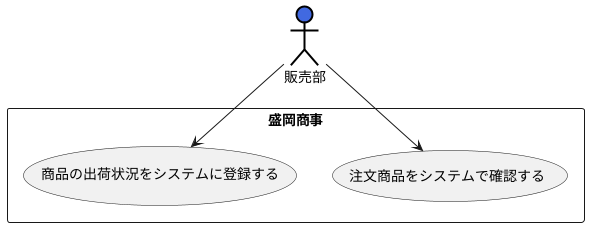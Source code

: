 @startuml 販売管理システム
actor 販売部#4169e1;line:black;line.bold;
rectangle 盛岡商事 {
usecase 注文商品をシステムで確認する
usecase 商品の出荷状況をシステムに登録する
}
販売部 --> 注文商品をシステムで確認する
販売部 --> 商品の出荷状況をシステムに登録する
@enduml

